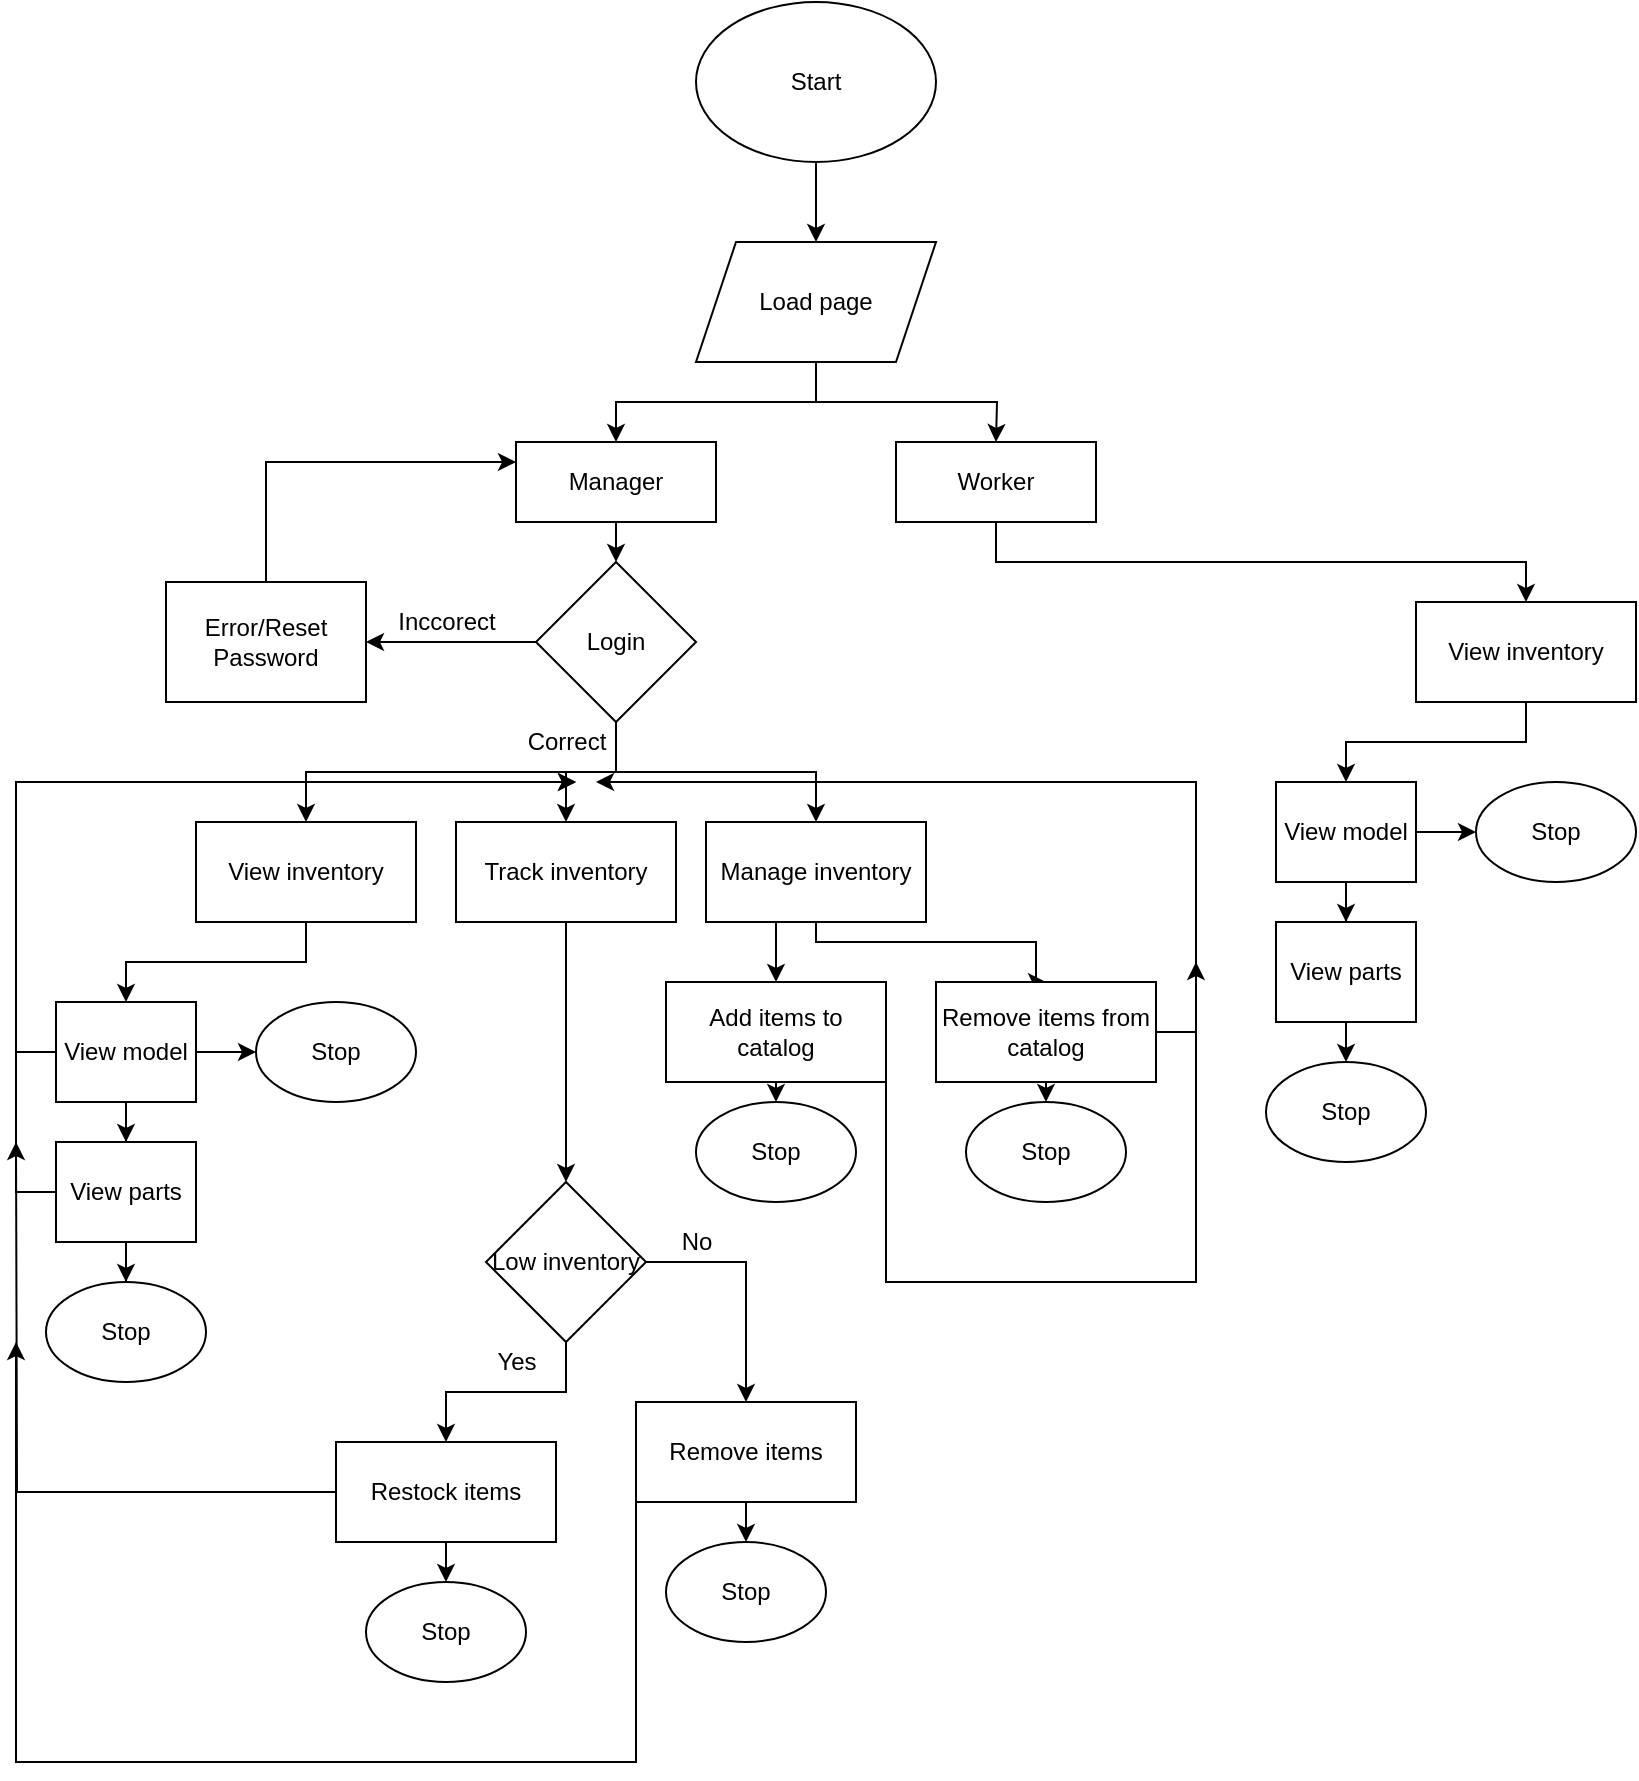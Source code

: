 <mxfile version="17.4.6" type="github">
  <diagram id="-BbN0zhjhmaO63XTj0Zf" name="Page-1">
    <mxGraphModel dx="1422" dy="832" grid="1" gridSize="10" guides="1" tooltips="1" connect="1" arrows="1" fold="1" page="1" pageScale="1" pageWidth="850" pageHeight="1100" math="0" shadow="0">
      <root>
        <mxCell id="0" />
        <mxCell id="1" parent="0" />
        <mxCell id="Q6YkbciOfNNY5i9dPiiv-3" style="edgeStyle=orthogonalEdgeStyle;rounded=0;orthogonalLoop=1;jettySize=auto;html=1;exitX=0.5;exitY=1;exitDx=0;exitDy=0;" edge="1" parent="1" source="Q6YkbciOfNNY5i9dPiiv-1" target="Q6YkbciOfNNY5i9dPiiv-2">
          <mxGeometry relative="1" as="geometry" />
        </mxCell>
        <mxCell id="Q6YkbciOfNNY5i9dPiiv-1" value="Start" style="ellipse;whiteSpace=wrap;html=1;" vertex="1" parent="1">
          <mxGeometry x="360" y="120" width="120" height="80" as="geometry" />
        </mxCell>
        <mxCell id="Q6YkbciOfNNY5i9dPiiv-7" style="edgeStyle=orthogonalEdgeStyle;rounded=0;orthogonalLoop=1;jettySize=auto;html=1;exitX=0.5;exitY=1;exitDx=0;exitDy=0;entryX=0.5;entryY=0;entryDx=0;entryDy=0;" edge="1" parent="1" source="Q6YkbciOfNNY5i9dPiiv-2" target="Q6YkbciOfNNY5i9dPiiv-29">
          <mxGeometry relative="1" as="geometry">
            <mxPoint x="320" y="340" as="targetPoint" />
          </mxGeometry>
        </mxCell>
        <mxCell id="Q6YkbciOfNNY5i9dPiiv-9" style="edgeStyle=orthogonalEdgeStyle;rounded=0;orthogonalLoop=1;jettySize=auto;html=1;exitX=0.5;exitY=1;exitDx=0;exitDy=0;" edge="1" parent="1" source="Q6YkbciOfNNY5i9dPiiv-2">
          <mxGeometry relative="1" as="geometry">
            <mxPoint x="510" y="340" as="targetPoint" />
          </mxGeometry>
        </mxCell>
        <mxCell id="Q6YkbciOfNNY5i9dPiiv-2" value="Load page" style="shape=parallelogram;perimeter=parallelogramPerimeter;whiteSpace=wrap;html=1;fixedSize=1;" vertex="1" parent="1">
          <mxGeometry x="360" y="240" width="120" height="60" as="geometry" />
        </mxCell>
        <mxCell id="Q6YkbciOfNNY5i9dPiiv-17" style="edgeStyle=orthogonalEdgeStyle;rounded=0;orthogonalLoop=1;jettySize=auto;html=1;exitX=0.5;exitY=1;exitDx=0;exitDy=0;entryX=0.5;entryY=0;entryDx=0;entryDy=0;" edge="1" parent="1" source="Q6YkbciOfNNY5i9dPiiv-10" target="Q6YkbciOfNNY5i9dPiiv-16">
          <mxGeometry relative="1" as="geometry">
            <mxPoint x="165" y="600" as="targetPoint" />
          </mxGeometry>
        </mxCell>
        <mxCell id="Q6YkbciOfNNY5i9dPiiv-10" value="View inventory" style="rounded=0;whiteSpace=wrap;html=1;" vertex="1" parent="1">
          <mxGeometry x="110" y="530" width="110" height="50" as="geometry" />
        </mxCell>
        <mxCell id="Q6YkbciOfNNY5i9dPiiv-52" style="edgeStyle=orthogonalEdgeStyle;rounded=0;orthogonalLoop=1;jettySize=auto;html=1;exitX=0.5;exitY=1;exitDx=0;exitDy=0;entryX=0.5;entryY=0;entryDx=0;entryDy=0;" edge="1" parent="1" source="Q6YkbciOfNNY5i9dPiiv-12" target="Q6YkbciOfNNY5i9dPiiv-51">
          <mxGeometry relative="1" as="geometry" />
        </mxCell>
        <mxCell id="Q6YkbciOfNNY5i9dPiiv-12" value="Track inventory" style="rounded=0;whiteSpace=wrap;html=1;" vertex="1" parent="1">
          <mxGeometry x="240" y="530" width="110" height="50" as="geometry" />
        </mxCell>
        <mxCell id="Q6YkbciOfNNY5i9dPiiv-69" style="edgeStyle=orthogonalEdgeStyle;rounded=0;orthogonalLoop=1;jettySize=auto;html=1;exitX=0.5;exitY=1;exitDx=0;exitDy=0;entryX=0.5;entryY=0;entryDx=0;entryDy=0;" edge="1" parent="1" source="Q6YkbciOfNNY5i9dPiiv-13" target="Q6YkbciOfNNY5i9dPiiv-68">
          <mxGeometry relative="1" as="geometry" />
        </mxCell>
        <mxCell id="Q6YkbciOfNNY5i9dPiiv-73" style="edgeStyle=orthogonalEdgeStyle;rounded=0;orthogonalLoop=1;jettySize=auto;html=1;exitX=0.5;exitY=1;exitDx=0;exitDy=0;entryX=0.5;entryY=0;entryDx=0;entryDy=0;" edge="1" parent="1" source="Q6YkbciOfNNY5i9dPiiv-13" target="Q6YkbciOfNNY5i9dPiiv-70">
          <mxGeometry relative="1" as="geometry">
            <Array as="points">
              <mxPoint x="420" y="590" />
              <mxPoint x="530" y="590" />
            </Array>
          </mxGeometry>
        </mxCell>
        <mxCell id="Q6YkbciOfNNY5i9dPiiv-13" value="Manage inventory" style="rounded=0;whiteSpace=wrap;html=1;" vertex="1" parent="1">
          <mxGeometry x="365" y="530" width="110" height="50" as="geometry" />
        </mxCell>
        <mxCell id="Q6YkbciOfNNY5i9dPiiv-19" style="edgeStyle=orthogonalEdgeStyle;rounded=0;orthogonalLoop=1;jettySize=auto;html=1;exitX=0.5;exitY=1;exitDx=0;exitDy=0;" edge="1" parent="1" source="Q6YkbciOfNNY5i9dPiiv-16" target="Q6YkbciOfNNY5i9dPiiv-18">
          <mxGeometry relative="1" as="geometry" />
        </mxCell>
        <mxCell id="Q6YkbciOfNNY5i9dPiiv-24" style="edgeStyle=orthogonalEdgeStyle;rounded=0;orthogonalLoop=1;jettySize=auto;html=1;exitX=1;exitY=0.5;exitDx=0;exitDy=0;entryX=0;entryY=0.5;entryDx=0;entryDy=0;" edge="1" parent="1" source="Q6YkbciOfNNY5i9dPiiv-16" target="Q6YkbciOfNNY5i9dPiiv-23">
          <mxGeometry relative="1" as="geometry">
            <mxPoint x="130" y="645" as="targetPoint" />
          </mxGeometry>
        </mxCell>
        <mxCell id="Q6YkbciOfNNY5i9dPiiv-49" style="edgeStyle=orthogonalEdgeStyle;rounded=0;orthogonalLoop=1;jettySize=auto;html=1;exitX=0;exitY=0.5;exitDx=0;exitDy=0;" edge="1" parent="1" source="Q6YkbciOfNNY5i9dPiiv-16">
          <mxGeometry relative="1" as="geometry">
            <mxPoint x="300" y="510" as="targetPoint" />
            <Array as="points">
              <mxPoint x="20" y="645" />
              <mxPoint x="20" y="510" />
            </Array>
          </mxGeometry>
        </mxCell>
        <mxCell id="Q6YkbciOfNNY5i9dPiiv-16" value="View model" style="rounded=0;whiteSpace=wrap;html=1;" vertex="1" parent="1">
          <mxGeometry x="40" y="620" width="70" height="50" as="geometry" />
        </mxCell>
        <mxCell id="Q6YkbciOfNNY5i9dPiiv-21" style="edgeStyle=orthogonalEdgeStyle;rounded=0;orthogonalLoop=1;jettySize=auto;html=1;exitX=0.5;exitY=1;exitDx=0;exitDy=0;" edge="1" parent="1" source="Q6YkbciOfNNY5i9dPiiv-18" target="Q6YkbciOfNNY5i9dPiiv-20">
          <mxGeometry relative="1" as="geometry" />
        </mxCell>
        <mxCell id="Q6YkbciOfNNY5i9dPiiv-50" style="edgeStyle=orthogonalEdgeStyle;rounded=0;orthogonalLoop=1;jettySize=auto;html=1;exitX=0;exitY=0.5;exitDx=0;exitDy=0;" edge="1" parent="1" source="Q6YkbciOfNNY5i9dPiiv-18">
          <mxGeometry relative="1" as="geometry">
            <mxPoint x="300" y="510" as="targetPoint" />
            <Array as="points">
              <mxPoint x="20" y="715" />
              <mxPoint x="20" y="510" />
            </Array>
          </mxGeometry>
        </mxCell>
        <mxCell id="Q6YkbciOfNNY5i9dPiiv-18" value="View parts" style="rounded=0;whiteSpace=wrap;html=1;" vertex="1" parent="1">
          <mxGeometry x="40" y="690" width="70" height="50" as="geometry" />
        </mxCell>
        <mxCell id="Q6YkbciOfNNY5i9dPiiv-20" value="Stop" style="ellipse;whiteSpace=wrap;html=1;" vertex="1" parent="1">
          <mxGeometry x="35" y="760" width="80" height="50" as="geometry" />
        </mxCell>
        <mxCell id="Q6YkbciOfNNY5i9dPiiv-23" value="Stop" style="ellipse;whiteSpace=wrap;html=1;" vertex="1" parent="1">
          <mxGeometry x="140" y="620" width="80" height="50" as="geometry" />
        </mxCell>
        <mxCell id="Q6YkbciOfNNY5i9dPiiv-33" style="edgeStyle=orthogonalEdgeStyle;rounded=0;orthogonalLoop=1;jettySize=auto;html=1;exitX=0.5;exitY=1;exitDx=0;exitDy=0;entryX=0.5;entryY=0;entryDx=0;entryDy=0;" edge="1" parent="1" source="Q6YkbciOfNNY5i9dPiiv-29" target="Q6YkbciOfNNY5i9dPiiv-31">
          <mxGeometry relative="1" as="geometry" />
        </mxCell>
        <mxCell id="Q6YkbciOfNNY5i9dPiiv-29" value="Manager" style="rounded=0;whiteSpace=wrap;html=1;" vertex="1" parent="1">
          <mxGeometry x="270" y="340" width="100" height="40" as="geometry" />
        </mxCell>
        <mxCell id="Q6YkbciOfNNY5i9dPiiv-88" style="edgeStyle=orthogonalEdgeStyle;rounded=0;orthogonalLoop=1;jettySize=auto;html=1;exitX=0.5;exitY=1;exitDx=0;exitDy=0;" edge="1" parent="1" source="Q6YkbciOfNNY5i9dPiiv-30" target="Q6YkbciOfNNY5i9dPiiv-81">
          <mxGeometry relative="1" as="geometry" />
        </mxCell>
        <mxCell id="Q6YkbciOfNNY5i9dPiiv-30" value="Worker" style="rounded=0;whiteSpace=wrap;html=1;" vertex="1" parent="1">
          <mxGeometry x="460" y="340" width="100" height="40" as="geometry" />
        </mxCell>
        <mxCell id="Q6YkbciOfNNY5i9dPiiv-41" style="edgeStyle=orthogonalEdgeStyle;rounded=0;orthogonalLoop=1;jettySize=auto;html=1;exitX=0.5;exitY=1;exitDx=0;exitDy=0;entryX=0.5;entryY=0;entryDx=0;entryDy=0;" edge="1" parent="1" source="Q6YkbciOfNNY5i9dPiiv-31" target="Q6YkbciOfNNY5i9dPiiv-10">
          <mxGeometry relative="1" as="geometry" />
        </mxCell>
        <mxCell id="Q6YkbciOfNNY5i9dPiiv-42" style="edgeStyle=orthogonalEdgeStyle;rounded=0;orthogonalLoop=1;jettySize=auto;html=1;exitX=0.5;exitY=1;exitDx=0;exitDy=0;" edge="1" parent="1" source="Q6YkbciOfNNY5i9dPiiv-31" target="Q6YkbciOfNNY5i9dPiiv-12">
          <mxGeometry relative="1" as="geometry" />
        </mxCell>
        <mxCell id="Q6YkbciOfNNY5i9dPiiv-43" style="edgeStyle=orthogonalEdgeStyle;rounded=0;orthogonalLoop=1;jettySize=auto;html=1;exitX=0.5;exitY=1;exitDx=0;exitDy=0;" edge="1" parent="1" source="Q6YkbciOfNNY5i9dPiiv-31" target="Q6YkbciOfNNY5i9dPiiv-13">
          <mxGeometry relative="1" as="geometry" />
        </mxCell>
        <mxCell id="Q6YkbciOfNNY5i9dPiiv-44" style="edgeStyle=orthogonalEdgeStyle;rounded=0;orthogonalLoop=1;jettySize=auto;html=1;exitX=0;exitY=0.5;exitDx=0;exitDy=0;entryX=1;entryY=0.5;entryDx=0;entryDy=0;" edge="1" parent="1" source="Q6YkbciOfNNY5i9dPiiv-31" target="Q6YkbciOfNNY5i9dPiiv-46">
          <mxGeometry relative="1" as="geometry">
            <mxPoint x="140" y="440" as="targetPoint" />
          </mxGeometry>
        </mxCell>
        <mxCell id="Q6YkbciOfNNY5i9dPiiv-31" value="Login&lt;br&gt;" style="rhombus;whiteSpace=wrap;html=1;" vertex="1" parent="1">
          <mxGeometry x="280" y="400" width="80" height="80" as="geometry" />
        </mxCell>
        <mxCell id="Q6YkbciOfNNY5i9dPiiv-38" value="Correct" style="text;html=1;align=center;verticalAlign=middle;resizable=0;points=[];autosize=1;strokeColor=none;fillColor=none;" vertex="1" parent="1">
          <mxGeometry x="270" y="480" width="50" height="20" as="geometry" />
        </mxCell>
        <mxCell id="Q6YkbciOfNNY5i9dPiiv-45" value="Inccorect" style="text;html=1;align=center;verticalAlign=middle;resizable=0;points=[];autosize=1;strokeColor=none;fillColor=none;" vertex="1" parent="1">
          <mxGeometry x="205" y="420" width="60" height="20" as="geometry" />
        </mxCell>
        <mxCell id="Q6YkbciOfNNY5i9dPiiv-47" style="edgeStyle=orthogonalEdgeStyle;rounded=0;orthogonalLoop=1;jettySize=auto;html=1;exitX=0.5;exitY=0;exitDx=0;exitDy=0;entryX=0;entryY=0.25;entryDx=0;entryDy=0;" edge="1" parent="1" source="Q6YkbciOfNNY5i9dPiiv-46" target="Q6YkbciOfNNY5i9dPiiv-29">
          <mxGeometry relative="1" as="geometry" />
        </mxCell>
        <mxCell id="Q6YkbciOfNNY5i9dPiiv-46" value="Error/Reset Password" style="rounded=0;whiteSpace=wrap;html=1;" vertex="1" parent="1">
          <mxGeometry x="95" y="410" width="100" height="60" as="geometry" />
        </mxCell>
        <mxCell id="Q6YkbciOfNNY5i9dPiiv-55" style="edgeStyle=orthogonalEdgeStyle;rounded=0;orthogonalLoop=1;jettySize=auto;html=1;exitX=0.5;exitY=1;exitDx=0;exitDy=0;entryX=0.5;entryY=0;entryDx=0;entryDy=0;" edge="1" parent="1" source="Q6YkbciOfNNY5i9dPiiv-51" target="Q6YkbciOfNNY5i9dPiiv-54">
          <mxGeometry relative="1" as="geometry" />
        </mxCell>
        <mxCell id="Q6YkbciOfNNY5i9dPiiv-59" style="edgeStyle=orthogonalEdgeStyle;rounded=0;orthogonalLoop=1;jettySize=auto;html=1;exitX=1;exitY=0.5;exitDx=0;exitDy=0;entryX=0.5;entryY=0;entryDx=0;entryDy=0;" edge="1" parent="1" source="Q6YkbciOfNNY5i9dPiiv-51" target="Q6YkbciOfNNY5i9dPiiv-58">
          <mxGeometry relative="1" as="geometry" />
        </mxCell>
        <mxCell id="Q6YkbciOfNNY5i9dPiiv-51" value="Low inventory" style="rhombus;whiteSpace=wrap;html=1;" vertex="1" parent="1">
          <mxGeometry x="255" y="710" width="80" height="80" as="geometry" />
        </mxCell>
        <mxCell id="Q6YkbciOfNNY5i9dPiiv-61" style="edgeStyle=orthogonalEdgeStyle;rounded=0;orthogonalLoop=1;jettySize=auto;html=1;exitX=0;exitY=0.5;exitDx=0;exitDy=0;" edge="1" parent="1" source="Q6YkbciOfNNY5i9dPiiv-54">
          <mxGeometry relative="1" as="geometry">
            <mxPoint x="20" y="690" as="targetPoint" />
          </mxGeometry>
        </mxCell>
        <mxCell id="Q6YkbciOfNNY5i9dPiiv-63" style="edgeStyle=orthogonalEdgeStyle;rounded=0;orthogonalLoop=1;jettySize=auto;html=1;exitX=0.5;exitY=1;exitDx=0;exitDy=0;entryX=0.5;entryY=0;entryDx=0;entryDy=0;" edge="1" parent="1" source="Q6YkbciOfNNY5i9dPiiv-54" target="Q6YkbciOfNNY5i9dPiiv-62">
          <mxGeometry relative="1" as="geometry" />
        </mxCell>
        <mxCell id="Q6YkbciOfNNY5i9dPiiv-54" value="Restock items" style="rounded=0;whiteSpace=wrap;html=1;" vertex="1" parent="1">
          <mxGeometry x="180" y="840" width="110" height="50" as="geometry" />
        </mxCell>
        <mxCell id="Q6YkbciOfNNY5i9dPiiv-56" value="Yes" style="text;html=1;align=center;verticalAlign=middle;resizable=0;points=[];autosize=1;strokeColor=none;fillColor=none;" vertex="1" parent="1">
          <mxGeometry x="250" y="790" width="40" height="20" as="geometry" />
        </mxCell>
        <mxCell id="Q6YkbciOfNNY5i9dPiiv-65" style="edgeStyle=orthogonalEdgeStyle;rounded=0;orthogonalLoop=1;jettySize=auto;html=1;exitX=0.5;exitY=1;exitDx=0;exitDy=0;entryX=0.5;entryY=0;entryDx=0;entryDy=0;" edge="1" parent="1" source="Q6YkbciOfNNY5i9dPiiv-58" target="Q6YkbciOfNNY5i9dPiiv-64">
          <mxGeometry relative="1" as="geometry" />
        </mxCell>
        <mxCell id="Q6YkbciOfNNY5i9dPiiv-67" style="edgeStyle=orthogonalEdgeStyle;rounded=0;orthogonalLoop=1;jettySize=auto;html=1;exitX=0;exitY=1;exitDx=0;exitDy=0;" edge="1" parent="1" source="Q6YkbciOfNNY5i9dPiiv-58">
          <mxGeometry relative="1" as="geometry">
            <mxPoint x="20" y="790" as="targetPoint" />
            <Array as="points">
              <mxPoint x="330" y="1000" />
              <mxPoint x="20" y="1000" />
            </Array>
          </mxGeometry>
        </mxCell>
        <mxCell id="Q6YkbciOfNNY5i9dPiiv-58" value="Remove items" style="rounded=0;whiteSpace=wrap;html=1;" vertex="1" parent="1">
          <mxGeometry x="330" y="820" width="110" height="50" as="geometry" />
        </mxCell>
        <mxCell id="Q6YkbciOfNNY5i9dPiiv-60" value="No" style="text;html=1;align=center;verticalAlign=middle;resizable=0;points=[];autosize=1;strokeColor=none;fillColor=none;" vertex="1" parent="1">
          <mxGeometry x="345" y="730" width="30" height="20" as="geometry" />
        </mxCell>
        <mxCell id="Q6YkbciOfNNY5i9dPiiv-62" value="Stop" style="ellipse;whiteSpace=wrap;html=1;" vertex="1" parent="1">
          <mxGeometry x="195" y="910" width="80" height="50" as="geometry" />
        </mxCell>
        <mxCell id="Q6YkbciOfNNY5i9dPiiv-64" value="Stop" style="ellipse;whiteSpace=wrap;html=1;" vertex="1" parent="1">
          <mxGeometry x="345" y="890" width="80" height="50" as="geometry" />
        </mxCell>
        <mxCell id="Q6YkbciOfNNY5i9dPiiv-75" style="edgeStyle=orthogonalEdgeStyle;rounded=0;orthogonalLoop=1;jettySize=auto;html=1;exitX=0.5;exitY=1;exitDx=0;exitDy=0;entryX=0.5;entryY=0;entryDx=0;entryDy=0;" edge="1" parent="1" source="Q6YkbciOfNNY5i9dPiiv-68" target="Q6YkbciOfNNY5i9dPiiv-74">
          <mxGeometry relative="1" as="geometry" />
        </mxCell>
        <mxCell id="Q6YkbciOfNNY5i9dPiiv-79" style="edgeStyle=orthogonalEdgeStyle;rounded=0;orthogonalLoop=1;jettySize=auto;html=1;exitX=1;exitY=1;exitDx=0;exitDy=0;" edge="1" parent="1" source="Q6YkbciOfNNY5i9dPiiv-68">
          <mxGeometry relative="1" as="geometry">
            <mxPoint x="610" y="600" as="targetPoint" />
            <Array as="points">
              <mxPoint x="455" y="760" />
              <mxPoint x="610" y="760" />
            </Array>
          </mxGeometry>
        </mxCell>
        <mxCell id="Q6YkbciOfNNY5i9dPiiv-68" value="Add items to catalog" style="rounded=0;whiteSpace=wrap;html=1;" vertex="1" parent="1">
          <mxGeometry x="345" y="610" width="110" height="50" as="geometry" />
        </mxCell>
        <mxCell id="Q6YkbciOfNNY5i9dPiiv-77" style="edgeStyle=orthogonalEdgeStyle;rounded=0;orthogonalLoop=1;jettySize=auto;html=1;exitX=0.5;exitY=1;exitDx=0;exitDy=0;entryX=0.5;entryY=0;entryDx=0;entryDy=0;" edge="1" parent="1" source="Q6YkbciOfNNY5i9dPiiv-70" target="Q6YkbciOfNNY5i9dPiiv-76">
          <mxGeometry relative="1" as="geometry" />
        </mxCell>
        <mxCell id="Q6YkbciOfNNY5i9dPiiv-78" style="edgeStyle=orthogonalEdgeStyle;rounded=0;orthogonalLoop=1;jettySize=auto;html=1;exitX=1;exitY=0.5;exitDx=0;exitDy=0;" edge="1" parent="1" source="Q6YkbciOfNNY5i9dPiiv-70">
          <mxGeometry relative="1" as="geometry">
            <mxPoint x="310" y="510" as="targetPoint" />
            <Array as="points">
              <mxPoint x="610" y="635" />
              <mxPoint x="610" y="510" />
            </Array>
          </mxGeometry>
        </mxCell>
        <mxCell id="Q6YkbciOfNNY5i9dPiiv-70" value="Remove items from catalog" style="rounded=0;whiteSpace=wrap;html=1;" vertex="1" parent="1">
          <mxGeometry x="480" y="610" width="110" height="50" as="geometry" />
        </mxCell>
        <mxCell id="Q6YkbciOfNNY5i9dPiiv-74" value="Stop" style="ellipse;whiteSpace=wrap;html=1;" vertex="1" parent="1">
          <mxGeometry x="360" y="670" width="80" height="50" as="geometry" />
        </mxCell>
        <mxCell id="Q6YkbciOfNNY5i9dPiiv-76" value="Stop" style="ellipse;whiteSpace=wrap;html=1;" vertex="1" parent="1">
          <mxGeometry x="495" y="670" width="80" height="50" as="geometry" />
        </mxCell>
        <mxCell id="Q6YkbciOfNNY5i9dPiiv-80" style="edgeStyle=orthogonalEdgeStyle;rounded=0;orthogonalLoop=1;jettySize=auto;html=1;exitX=0.5;exitY=1;exitDx=0;exitDy=0;entryX=0.5;entryY=0;entryDx=0;entryDy=0;" edge="1" parent="1" source="Q6YkbciOfNNY5i9dPiiv-81" target="Q6YkbciOfNNY5i9dPiiv-84">
          <mxGeometry relative="1" as="geometry">
            <mxPoint x="775" y="490" as="targetPoint" />
          </mxGeometry>
        </mxCell>
        <mxCell id="Q6YkbciOfNNY5i9dPiiv-81" value="View inventory" style="rounded=0;whiteSpace=wrap;html=1;" vertex="1" parent="1">
          <mxGeometry x="720" y="420" width="110" height="50" as="geometry" />
        </mxCell>
        <mxCell id="Q6YkbciOfNNY5i9dPiiv-82" style="edgeStyle=orthogonalEdgeStyle;rounded=0;orthogonalLoop=1;jettySize=auto;html=1;exitX=0.5;exitY=1;exitDx=0;exitDy=0;" edge="1" parent="1" source="Q6YkbciOfNNY5i9dPiiv-84" target="Q6YkbciOfNNY5i9dPiiv-86">
          <mxGeometry relative="1" as="geometry" />
        </mxCell>
        <mxCell id="Q6YkbciOfNNY5i9dPiiv-83" style="edgeStyle=orthogonalEdgeStyle;rounded=0;orthogonalLoop=1;jettySize=auto;html=1;exitX=1;exitY=0.5;exitDx=0;exitDy=0;entryX=0;entryY=0.5;entryDx=0;entryDy=0;" edge="1" parent="1" source="Q6YkbciOfNNY5i9dPiiv-84" target="Q6YkbciOfNNY5i9dPiiv-87">
          <mxGeometry relative="1" as="geometry">
            <mxPoint x="740" y="535" as="targetPoint" />
          </mxGeometry>
        </mxCell>
        <mxCell id="Q6YkbciOfNNY5i9dPiiv-84" value="View model" style="rounded=0;whiteSpace=wrap;html=1;" vertex="1" parent="1">
          <mxGeometry x="650" y="510" width="70" height="50" as="geometry" />
        </mxCell>
        <mxCell id="Q6YkbciOfNNY5i9dPiiv-85" style="edgeStyle=orthogonalEdgeStyle;rounded=0;orthogonalLoop=1;jettySize=auto;html=1;exitX=0.5;exitY=1;exitDx=0;exitDy=0;entryX=0.5;entryY=0;entryDx=0;entryDy=0;" edge="1" parent="1" source="Q6YkbciOfNNY5i9dPiiv-86" target="Q6YkbciOfNNY5i9dPiiv-89">
          <mxGeometry relative="1" as="geometry">
            <mxPoint x="685" y="650" as="targetPoint" />
          </mxGeometry>
        </mxCell>
        <mxCell id="Q6YkbciOfNNY5i9dPiiv-86" value="View parts" style="rounded=0;whiteSpace=wrap;html=1;" vertex="1" parent="1">
          <mxGeometry x="650" y="580" width="70" height="50" as="geometry" />
        </mxCell>
        <mxCell id="Q6YkbciOfNNY5i9dPiiv-87" value="Stop" style="ellipse;whiteSpace=wrap;html=1;" vertex="1" parent="1">
          <mxGeometry x="750" y="510" width="80" height="50" as="geometry" />
        </mxCell>
        <mxCell id="Q6YkbciOfNNY5i9dPiiv-89" value="Stop" style="ellipse;whiteSpace=wrap;html=1;" vertex="1" parent="1">
          <mxGeometry x="645" y="650" width="80" height="50" as="geometry" />
        </mxCell>
      </root>
    </mxGraphModel>
  </diagram>
</mxfile>
